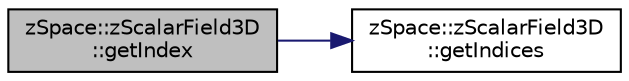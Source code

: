 digraph "zSpace::zScalarField3D::getIndex"
{
  edge [fontname="Helvetica",fontsize="10",labelfontname="Helvetica",labelfontsize="10"];
  node [fontname="Helvetica",fontsize="10",shape=record];
  rankdir="LR";
  Node16 [label="zSpace::zScalarField3D\l::getIndex",height=0.2,width=0.4,color="black", fillcolor="grey75", style="filled", fontcolor="black"];
  Node16 -> Node17 [color="midnightblue",fontsize="10",style="solid",fontname="Helvetica"];
  Node17 [label="zSpace::zScalarField3D\l::getIndices",height=0.2,width=0.4,color="black", fillcolor="white", style="filled",URL="$classz_space_1_1z_scalar_field3_d.html#ae71301bf964b2632f67e2abb867cb94b",tooltip="This method gets the indicies of the scalar at the input position. "];
}
